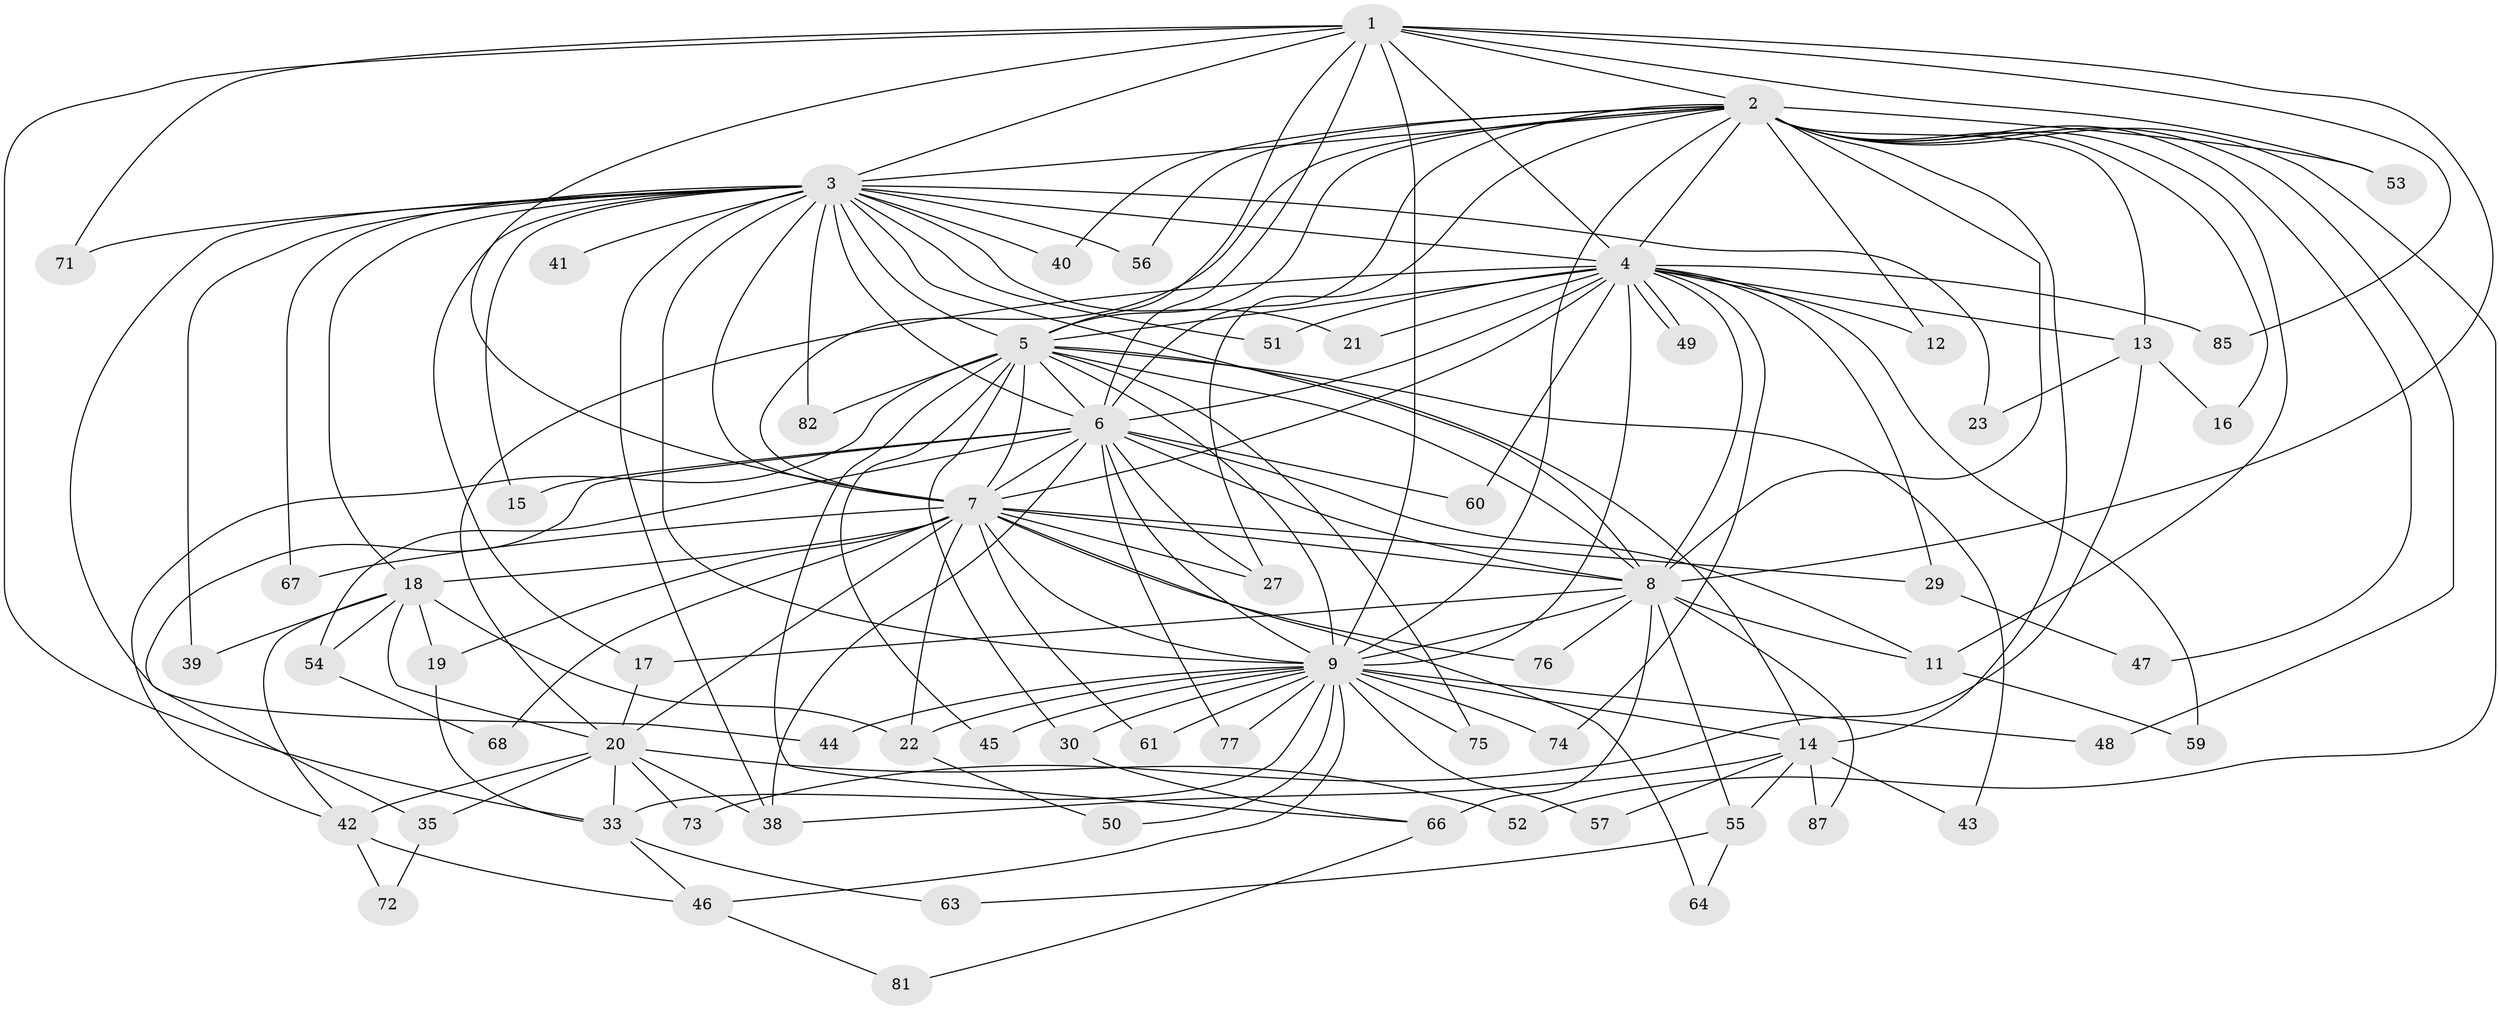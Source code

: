 // Generated by graph-tools (version 1.1) at 2025/23/03/03/25 07:23:42]
// undirected, 66 vertices, 162 edges
graph export_dot {
graph [start="1"]
  node [color=gray90,style=filled];
  1 [super="+24"];
  2 [super="+36"];
  3 [super="+10"];
  4 [super="+69"];
  5 [super="+28"];
  6 [super="+78"];
  7 [super="+83"];
  8 [super="+31"];
  9 [super="+32"];
  11 [super="+26"];
  12;
  13;
  14 [super="+25"];
  15;
  16;
  17 [super="+86"];
  18 [super="+62"];
  19 [super="+79"];
  20 [super="+37"];
  21;
  22;
  23;
  27 [super="+34"];
  29;
  30;
  33 [super="+58"];
  35;
  38 [super="+70"];
  39;
  40;
  41;
  42 [super="+65"];
  43;
  44;
  45;
  46 [super="+84"];
  47;
  48;
  49;
  50;
  51;
  52;
  53;
  54;
  55;
  56;
  57;
  59;
  60;
  61;
  63;
  64;
  66 [super="+80"];
  67;
  68;
  71;
  72;
  73;
  74;
  75;
  76;
  77;
  81;
  82;
  85;
  87;
  1 -- 2;
  1 -- 3 [weight=2];
  1 -- 4;
  1 -- 5 [weight=2];
  1 -- 6;
  1 -- 7;
  1 -- 8 [weight=2];
  1 -- 9 [weight=2];
  1 -- 33;
  1 -- 53;
  1 -- 71;
  1 -- 85;
  2 -- 3 [weight=2];
  2 -- 4;
  2 -- 5;
  2 -- 6;
  2 -- 7;
  2 -- 8 [weight=2];
  2 -- 9;
  2 -- 11;
  2 -- 12;
  2 -- 13;
  2 -- 16;
  2 -- 27;
  2 -- 40;
  2 -- 48;
  2 -- 52;
  2 -- 53;
  2 -- 56;
  2 -- 14;
  2 -- 47;
  3 -- 4 [weight=2];
  3 -- 5 [weight=2];
  3 -- 6 [weight=2];
  3 -- 7 [weight=3];
  3 -- 8 [weight=2];
  3 -- 9 [weight=2];
  3 -- 21;
  3 -- 38;
  3 -- 40;
  3 -- 41 [weight=2];
  3 -- 51;
  3 -- 56;
  3 -- 67;
  3 -- 71;
  3 -- 15;
  3 -- 17;
  3 -- 18;
  3 -- 82;
  3 -- 23;
  3 -- 39;
  3 -- 44;
  4 -- 5;
  4 -- 6;
  4 -- 7;
  4 -- 8;
  4 -- 9 [weight=2];
  4 -- 12;
  4 -- 13;
  4 -- 20;
  4 -- 21;
  4 -- 29;
  4 -- 49;
  4 -- 49;
  4 -- 51;
  4 -- 59;
  4 -- 60;
  4 -- 85;
  4 -- 74;
  5 -- 6;
  5 -- 7;
  5 -- 8;
  5 -- 9 [weight=2];
  5 -- 14;
  5 -- 30;
  5 -- 42;
  5 -- 43;
  5 -- 45;
  5 -- 75;
  5 -- 82;
  5 -- 66;
  6 -- 7;
  6 -- 8;
  6 -- 9;
  6 -- 15;
  6 -- 35;
  6 -- 54;
  6 -- 60;
  6 -- 77;
  6 -- 11;
  6 -- 27;
  6 -- 38;
  7 -- 8;
  7 -- 9;
  7 -- 18;
  7 -- 19;
  7 -- 20;
  7 -- 22;
  7 -- 27;
  7 -- 29;
  7 -- 61;
  7 -- 64;
  7 -- 67;
  7 -- 68;
  7 -- 76;
  8 -- 9;
  8 -- 11;
  8 -- 17;
  8 -- 55;
  8 -- 66;
  8 -- 76;
  8 -- 87;
  9 -- 14;
  9 -- 22;
  9 -- 30;
  9 -- 33;
  9 -- 45;
  9 -- 46;
  9 -- 48;
  9 -- 50;
  9 -- 57;
  9 -- 61;
  9 -- 74;
  9 -- 75;
  9 -- 77;
  9 -- 44;
  11 -- 59;
  13 -- 16;
  13 -- 23;
  13 -- 73;
  14 -- 57;
  14 -- 87;
  14 -- 43;
  14 -- 55;
  14 -- 38;
  17 -- 20;
  18 -- 19;
  18 -- 39;
  18 -- 42;
  18 -- 54;
  18 -- 20;
  18 -- 22;
  19 -- 33;
  20 -- 35;
  20 -- 38;
  20 -- 52;
  20 -- 33;
  20 -- 73;
  20 -- 42;
  22 -- 50;
  29 -- 47;
  30 -- 66;
  33 -- 46;
  33 -- 63;
  35 -- 72;
  42 -- 72;
  42 -- 46;
  46 -- 81;
  54 -- 68;
  55 -- 63;
  55 -- 64;
  66 -- 81;
}
